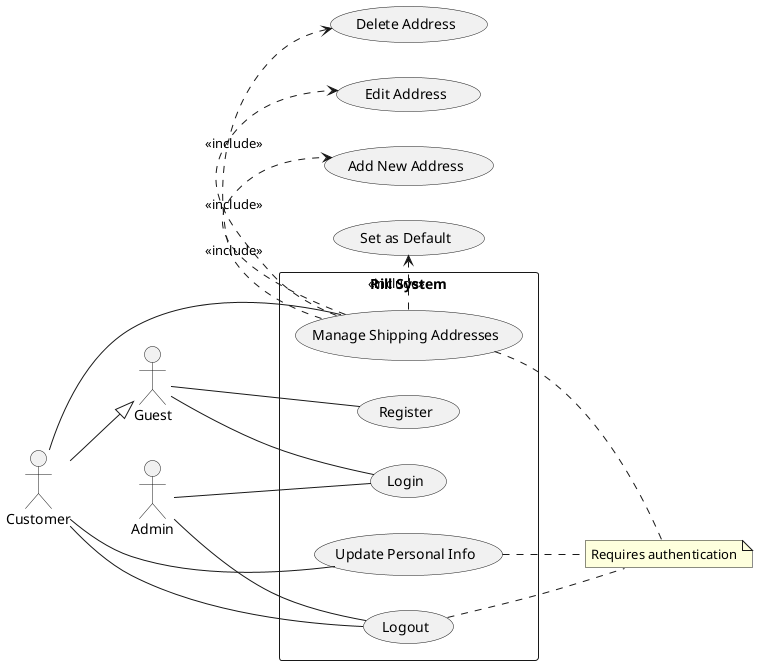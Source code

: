 @startuml "UC-1: Account & Profile Management"

left to right direction

actor Guest
actor Customer
actor Admin

Customer --|> Guest

rectangle "Rill System" {
  usecase "Register" as UC1
  usecase "Login" as UC2
  usecase "Logout" as UC2b
  usecase "Update Personal Info" as UC3
  usecase "Manage Shipping Addresses" as UC4
}

' Guest actions
Guest -- UC1
Guest -- UC2

' Customer actions
Customer -- UC2b
Customer -- UC3
Customer -- UC4

' Admin actions
Admin -- UC2
Admin -- UC2b

' Breakdown of Manage Shipping Addresses
UC4 .> (Add New Address) : <<include>>
UC4 .> (Edit Address) : <<include>>
UC4 .> (Delete Address) : <<include>>
UC4 .> (Set as Default) : <<include>>

note "Requires authentication" as N1
(UC2b) .. N1
(UC3) .. N1
(UC4) .. N1

@enduml
